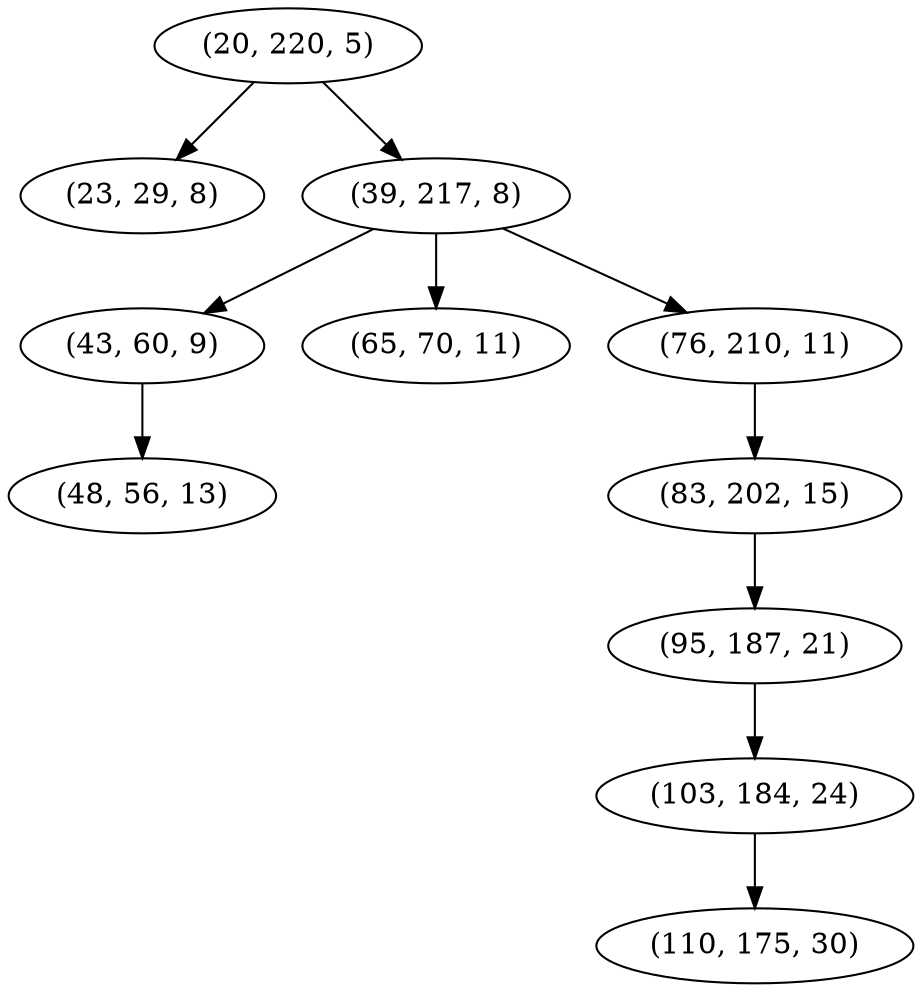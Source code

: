 digraph tree {
    "(20, 220, 5)";
    "(23, 29, 8)";
    "(39, 217, 8)";
    "(43, 60, 9)";
    "(48, 56, 13)";
    "(65, 70, 11)";
    "(76, 210, 11)";
    "(83, 202, 15)";
    "(95, 187, 21)";
    "(103, 184, 24)";
    "(110, 175, 30)";
    "(20, 220, 5)" -> "(23, 29, 8)";
    "(20, 220, 5)" -> "(39, 217, 8)";
    "(39, 217, 8)" -> "(43, 60, 9)";
    "(39, 217, 8)" -> "(65, 70, 11)";
    "(39, 217, 8)" -> "(76, 210, 11)";
    "(43, 60, 9)" -> "(48, 56, 13)";
    "(76, 210, 11)" -> "(83, 202, 15)";
    "(83, 202, 15)" -> "(95, 187, 21)";
    "(95, 187, 21)" -> "(103, 184, 24)";
    "(103, 184, 24)" -> "(110, 175, 30)";
}
